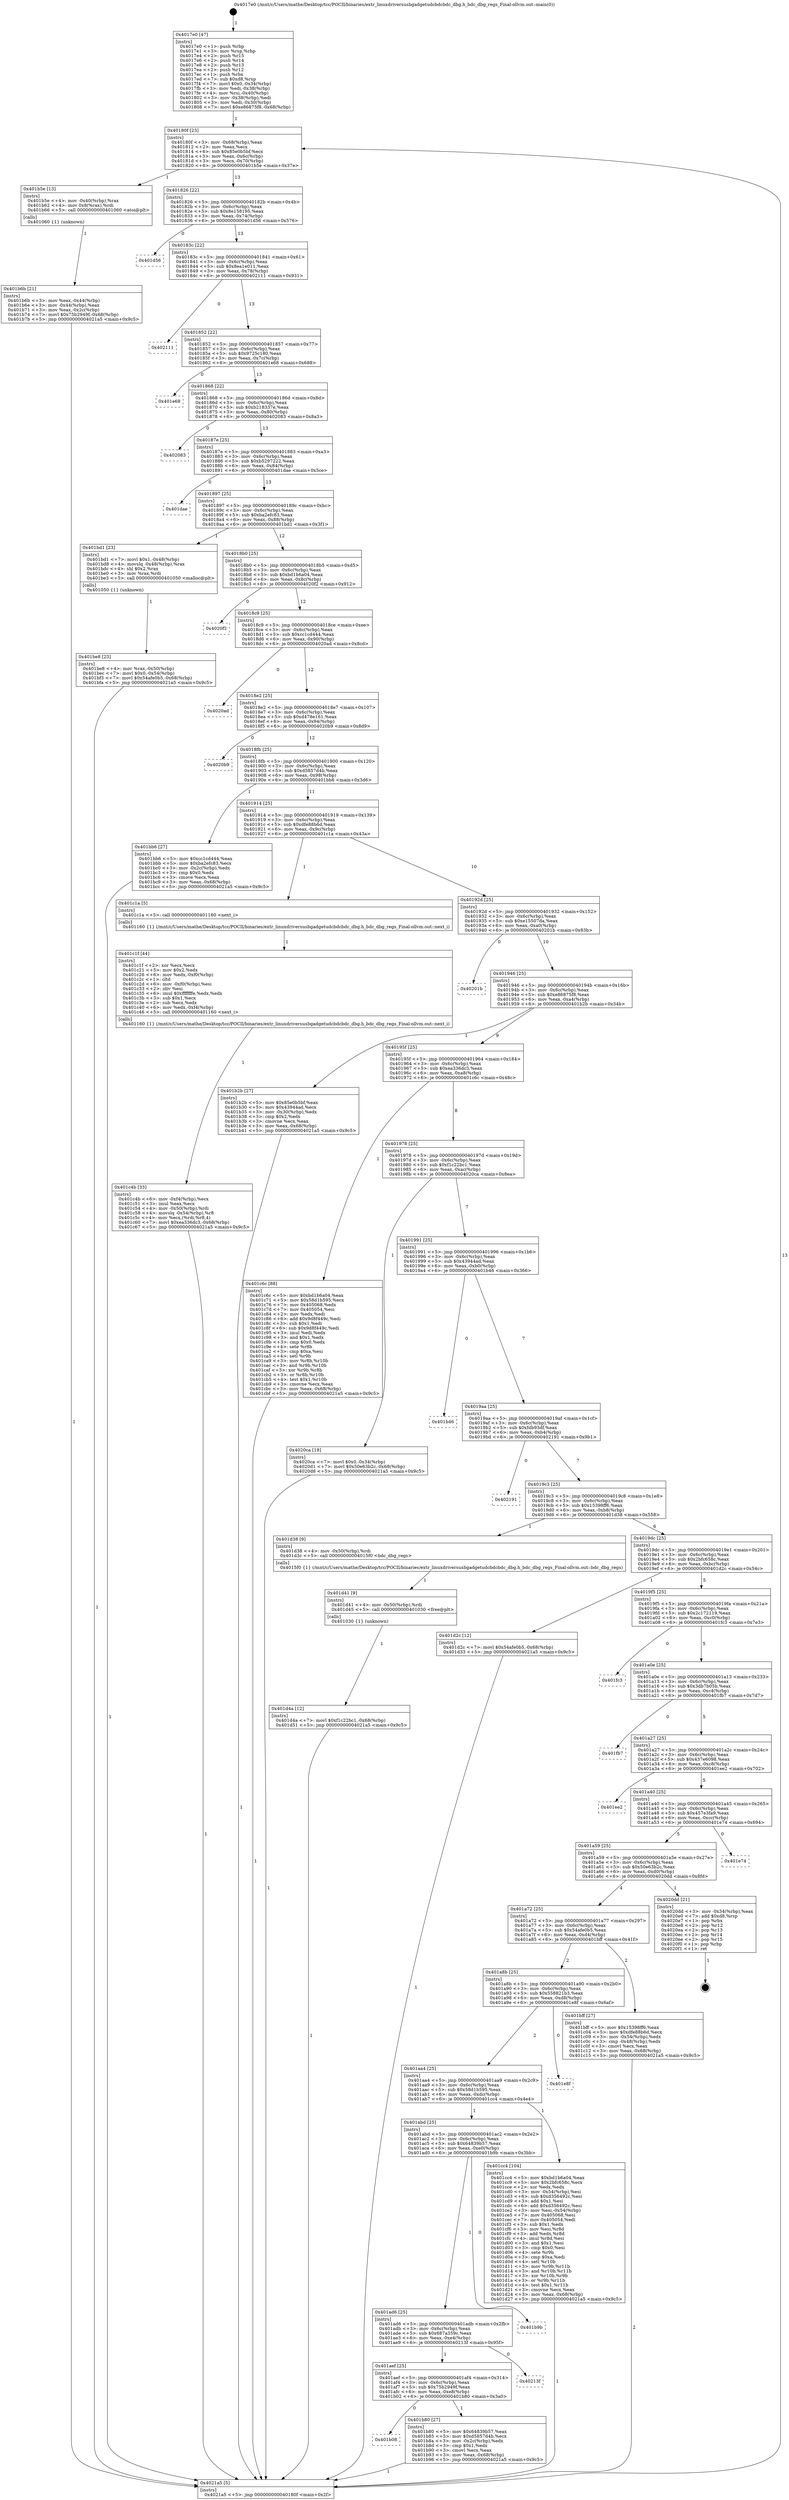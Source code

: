 digraph "0x4017e0" {
  label = "0x4017e0 (/mnt/c/Users/mathe/Desktop/tcc/POCII/binaries/extr_linuxdriversusbgadgetudcbdcbdc_dbg.h_bdc_dbg_regs_Final-ollvm.out::main(0))"
  labelloc = "t"
  node[shape=record]

  Entry [label="",width=0.3,height=0.3,shape=circle,fillcolor=black,style=filled]
  "0x40180f" [label="{
     0x40180f [23]\l
     | [instrs]\l
     &nbsp;&nbsp;0x40180f \<+3\>: mov -0x68(%rbp),%eax\l
     &nbsp;&nbsp;0x401812 \<+2\>: mov %eax,%ecx\l
     &nbsp;&nbsp;0x401814 \<+6\>: sub $0x85e0b5bf,%ecx\l
     &nbsp;&nbsp;0x40181a \<+3\>: mov %eax,-0x6c(%rbp)\l
     &nbsp;&nbsp;0x40181d \<+3\>: mov %ecx,-0x70(%rbp)\l
     &nbsp;&nbsp;0x401820 \<+6\>: je 0000000000401b5e \<main+0x37e\>\l
  }"]
  "0x401b5e" [label="{
     0x401b5e [13]\l
     | [instrs]\l
     &nbsp;&nbsp;0x401b5e \<+4\>: mov -0x40(%rbp),%rax\l
     &nbsp;&nbsp;0x401b62 \<+4\>: mov 0x8(%rax),%rdi\l
     &nbsp;&nbsp;0x401b66 \<+5\>: call 0000000000401060 \<atoi@plt\>\l
     | [calls]\l
     &nbsp;&nbsp;0x401060 \{1\} (unknown)\l
  }"]
  "0x401826" [label="{
     0x401826 [22]\l
     | [instrs]\l
     &nbsp;&nbsp;0x401826 \<+5\>: jmp 000000000040182b \<main+0x4b\>\l
     &nbsp;&nbsp;0x40182b \<+3\>: mov -0x6c(%rbp),%eax\l
     &nbsp;&nbsp;0x40182e \<+5\>: sub $0x8e158195,%eax\l
     &nbsp;&nbsp;0x401833 \<+3\>: mov %eax,-0x74(%rbp)\l
     &nbsp;&nbsp;0x401836 \<+6\>: je 0000000000401d56 \<main+0x576\>\l
  }"]
  Exit [label="",width=0.3,height=0.3,shape=circle,fillcolor=black,style=filled,peripheries=2]
  "0x401d56" [label="{
     0x401d56\l
  }", style=dashed]
  "0x40183c" [label="{
     0x40183c [22]\l
     | [instrs]\l
     &nbsp;&nbsp;0x40183c \<+5\>: jmp 0000000000401841 \<main+0x61\>\l
     &nbsp;&nbsp;0x401841 \<+3\>: mov -0x6c(%rbp),%eax\l
     &nbsp;&nbsp;0x401844 \<+5\>: sub $0x8ea1e011,%eax\l
     &nbsp;&nbsp;0x401849 \<+3\>: mov %eax,-0x78(%rbp)\l
     &nbsp;&nbsp;0x40184c \<+6\>: je 0000000000402111 \<main+0x931\>\l
  }"]
  "0x401d4a" [label="{
     0x401d4a [12]\l
     | [instrs]\l
     &nbsp;&nbsp;0x401d4a \<+7\>: movl $0xf1c22bc1,-0x68(%rbp)\l
     &nbsp;&nbsp;0x401d51 \<+5\>: jmp 00000000004021a5 \<main+0x9c5\>\l
  }"]
  "0x402111" [label="{
     0x402111\l
  }", style=dashed]
  "0x401852" [label="{
     0x401852 [22]\l
     | [instrs]\l
     &nbsp;&nbsp;0x401852 \<+5\>: jmp 0000000000401857 \<main+0x77\>\l
     &nbsp;&nbsp;0x401857 \<+3\>: mov -0x6c(%rbp),%eax\l
     &nbsp;&nbsp;0x40185a \<+5\>: sub $0x9725c180,%eax\l
     &nbsp;&nbsp;0x40185f \<+3\>: mov %eax,-0x7c(%rbp)\l
     &nbsp;&nbsp;0x401862 \<+6\>: je 0000000000401e68 \<main+0x688\>\l
  }"]
  "0x401d41" [label="{
     0x401d41 [9]\l
     | [instrs]\l
     &nbsp;&nbsp;0x401d41 \<+4\>: mov -0x50(%rbp),%rdi\l
     &nbsp;&nbsp;0x401d45 \<+5\>: call 0000000000401030 \<free@plt\>\l
     | [calls]\l
     &nbsp;&nbsp;0x401030 \{1\} (unknown)\l
  }"]
  "0x401e68" [label="{
     0x401e68\l
  }", style=dashed]
  "0x401868" [label="{
     0x401868 [22]\l
     | [instrs]\l
     &nbsp;&nbsp;0x401868 \<+5\>: jmp 000000000040186d \<main+0x8d\>\l
     &nbsp;&nbsp;0x40186d \<+3\>: mov -0x6c(%rbp),%eax\l
     &nbsp;&nbsp;0x401870 \<+5\>: sub $0xb218337e,%eax\l
     &nbsp;&nbsp;0x401875 \<+3\>: mov %eax,-0x80(%rbp)\l
     &nbsp;&nbsp;0x401878 \<+6\>: je 0000000000402083 \<main+0x8a3\>\l
  }"]
  "0x401c4b" [label="{
     0x401c4b [33]\l
     | [instrs]\l
     &nbsp;&nbsp;0x401c4b \<+6\>: mov -0xf4(%rbp),%ecx\l
     &nbsp;&nbsp;0x401c51 \<+3\>: imul %eax,%ecx\l
     &nbsp;&nbsp;0x401c54 \<+4\>: mov -0x50(%rbp),%rdi\l
     &nbsp;&nbsp;0x401c58 \<+4\>: movslq -0x54(%rbp),%r8\l
     &nbsp;&nbsp;0x401c5c \<+4\>: mov %ecx,(%rdi,%r8,4)\l
     &nbsp;&nbsp;0x401c60 \<+7\>: movl $0xea336dc3,-0x68(%rbp)\l
     &nbsp;&nbsp;0x401c67 \<+5\>: jmp 00000000004021a5 \<main+0x9c5\>\l
  }"]
  "0x402083" [label="{
     0x402083\l
  }", style=dashed]
  "0x40187e" [label="{
     0x40187e [25]\l
     | [instrs]\l
     &nbsp;&nbsp;0x40187e \<+5\>: jmp 0000000000401883 \<main+0xa3\>\l
     &nbsp;&nbsp;0x401883 \<+3\>: mov -0x6c(%rbp),%eax\l
     &nbsp;&nbsp;0x401886 \<+5\>: sub $0xb5297222,%eax\l
     &nbsp;&nbsp;0x40188b \<+6\>: mov %eax,-0x84(%rbp)\l
     &nbsp;&nbsp;0x401891 \<+6\>: je 0000000000401dae \<main+0x5ce\>\l
  }"]
  "0x401c1f" [label="{
     0x401c1f [44]\l
     | [instrs]\l
     &nbsp;&nbsp;0x401c1f \<+2\>: xor %ecx,%ecx\l
     &nbsp;&nbsp;0x401c21 \<+5\>: mov $0x2,%edx\l
     &nbsp;&nbsp;0x401c26 \<+6\>: mov %edx,-0xf0(%rbp)\l
     &nbsp;&nbsp;0x401c2c \<+1\>: cltd\l
     &nbsp;&nbsp;0x401c2d \<+6\>: mov -0xf0(%rbp),%esi\l
     &nbsp;&nbsp;0x401c33 \<+2\>: idiv %esi\l
     &nbsp;&nbsp;0x401c35 \<+6\>: imul $0xfffffffe,%edx,%edx\l
     &nbsp;&nbsp;0x401c3b \<+3\>: sub $0x1,%ecx\l
     &nbsp;&nbsp;0x401c3e \<+2\>: sub %ecx,%edx\l
     &nbsp;&nbsp;0x401c40 \<+6\>: mov %edx,-0xf4(%rbp)\l
     &nbsp;&nbsp;0x401c46 \<+5\>: call 0000000000401160 \<next_i\>\l
     | [calls]\l
     &nbsp;&nbsp;0x401160 \{1\} (/mnt/c/Users/mathe/Desktop/tcc/POCII/binaries/extr_linuxdriversusbgadgetudcbdcbdc_dbg.h_bdc_dbg_regs_Final-ollvm.out::next_i)\l
  }"]
  "0x401dae" [label="{
     0x401dae\l
  }", style=dashed]
  "0x401897" [label="{
     0x401897 [25]\l
     | [instrs]\l
     &nbsp;&nbsp;0x401897 \<+5\>: jmp 000000000040189c \<main+0xbc\>\l
     &nbsp;&nbsp;0x40189c \<+3\>: mov -0x6c(%rbp),%eax\l
     &nbsp;&nbsp;0x40189f \<+5\>: sub $0xba2efc83,%eax\l
     &nbsp;&nbsp;0x4018a4 \<+6\>: mov %eax,-0x88(%rbp)\l
     &nbsp;&nbsp;0x4018aa \<+6\>: je 0000000000401bd1 \<main+0x3f1\>\l
  }"]
  "0x401be8" [label="{
     0x401be8 [23]\l
     | [instrs]\l
     &nbsp;&nbsp;0x401be8 \<+4\>: mov %rax,-0x50(%rbp)\l
     &nbsp;&nbsp;0x401bec \<+7\>: movl $0x0,-0x54(%rbp)\l
     &nbsp;&nbsp;0x401bf3 \<+7\>: movl $0x54afe0b5,-0x68(%rbp)\l
     &nbsp;&nbsp;0x401bfa \<+5\>: jmp 00000000004021a5 \<main+0x9c5\>\l
  }"]
  "0x401bd1" [label="{
     0x401bd1 [23]\l
     | [instrs]\l
     &nbsp;&nbsp;0x401bd1 \<+7\>: movl $0x1,-0x48(%rbp)\l
     &nbsp;&nbsp;0x401bd8 \<+4\>: movslq -0x48(%rbp),%rax\l
     &nbsp;&nbsp;0x401bdc \<+4\>: shl $0x2,%rax\l
     &nbsp;&nbsp;0x401be0 \<+3\>: mov %rax,%rdi\l
     &nbsp;&nbsp;0x401be3 \<+5\>: call 0000000000401050 \<malloc@plt\>\l
     | [calls]\l
     &nbsp;&nbsp;0x401050 \{1\} (unknown)\l
  }"]
  "0x4018b0" [label="{
     0x4018b0 [25]\l
     | [instrs]\l
     &nbsp;&nbsp;0x4018b0 \<+5\>: jmp 00000000004018b5 \<main+0xd5\>\l
     &nbsp;&nbsp;0x4018b5 \<+3\>: mov -0x6c(%rbp),%eax\l
     &nbsp;&nbsp;0x4018b8 \<+5\>: sub $0xbd1b6a04,%eax\l
     &nbsp;&nbsp;0x4018bd \<+6\>: mov %eax,-0x8c(%rbp)\l
     &nbsp;&nbsp;0x4018c3 \<+6\>: je 00000000004020f2 \<main+0x912\>\l
  }"]
  "0x401b08" [label="{
     0x401b08\l
  }", style=dashed]
  "0x4020f2" [label="{
     0x4020f2\l
  }", style=dashed]
  "0x4018c9" [label="{
     0x4018c9 [25]\l
     | [instrs]\l
     &nbsp;&nbsp;0x4018c9 \<+5\>: jmp 00000000004018ce \<main+0xee\>\l
     &nbsp;&nbsp;0x4018ce \<+3\>: mov -0x6c(%rbp),%eax\l
     &nbsp;&nbsp;0x4018d1 \<+5\>: sub $0xcc1cd444,%eax\l
     &nbsp;&nbsp;0x4018d6 \<+6\>: mov %eax,-0x90(%rbp)\l
     &nbsp;&nbsp;0x4018dc \<+6\>: je 00000000004020ad \<main+0x8cd\>\l
  }"]
  "0x401b80" [label="{
     0x401b80 [27]\l
     | [instrs]\l
     &nbsp;&nbsp;0x401b80 \<+5\>: mov $0x64839b57,%eax\l
     &nbsp;&nbsp;0x401b85 \<+5\>: mov $0xd5857d4b,%ecx\l
     &nbsp;&nbsp;0x401b8a \<+3\>: mov -0x2c(%rbp),%edx\l
     &nbsp;&nbsp;0x401b8d \<+3\>: cmp $0x1,%edx\l
     &nbsp;&nbsp;0x401b90 \<+3\>: cmovl %ecx,%eax\l
     &nbsp;&nbsp;0x401b93 \<+3\>: mov %eax,-0x68(%rbp)\l
     &nbsp;&nbsp;0x401b96 \<+5\>: jmp 00000000004021a5 \<main+0x9c5\>\l
  }"]
  "0x4020ad" [label="{
     0x4020ad\l
  }", style=dashed]
  "0x4018e2" [label="{
     0x4018e2 [25]\l
     | [instrs]\l
     &nbsp;&nbsp;0x4018e2 \<+5\>: jmp 00000000004018e7 \<main+0x107\>\l
     &nbsp;&nbsp;0x4018e7 \<+3\>: mov -0x6c(%rbp),%eax\l
     &nbsp;&nbsp;0x4018ea \<+5\>: sub $0xd478e161,%eax\l
     &nbsp;&nbsp;0x4018ef \<+6\>: mov %eax,-0x94(%rbp)\l
     &nbsp;&nbsp;0x4018f5 \<+6\>: je 00000000004020b9 \<main+0x8d9\>\l
  }"]
  "0x401aef" [label="{
     0x401aef [25]\l
     | [instrs]\l
     &nbsp;&nbsp;0x401aef \<+5\>: jmp 0000000000401af4 \<main+0x314\>\l
     &nbsp;&nbsp;0x401af4 \<+3\>: mov -0x6c(%rbp),%eax\l
     &nbsp;&nbsp;0x401af7 \<+5\>: sub $0x75b2949f,%eax\l
     &nbsp;&nbsp;0x401afc \<+6\>: mov %eax,-0xe8(%rbp)\l
     &nbsp;&nbsp;0x401b02 \<+6\>: je 0000000000401b80 \<main+0x3a0\>\l
  }"]
  "0x4020b9" [label="{
     0x4020b9\l
  }", style=dashed]
  "0x4018fb" [label="{
     0x4018fb [25]\l
     | [instrs]\l
     &nbsp;&nbsp;0x4018fb \<+5\>: jmp 0000000000401900 \<main+0x120\>\l
     &nbsp;&nbsp;0x401900 \<+3\>: mov -0x6c(%rbp),%eax\l
     &nbsp;&nbsp;0x401903 \<+5\>: sub $0xd5857d4b,%eax\l
     &nbsp;&nbsp;0x401908 \<+6\>: mov %eax,-0x98(%rbp)\l
     &nbsp;&nbsp;0x40190e \<+6\>: je 0000000000401bb6 \<main+0x3d6\>\l
  }"]
  "0x40213f" [label="{
     0x40213f\l
  }", style=dashed]
  "0x401bb6" [label="{
     0x401bb6 [27]\l
     | [instrs]\l
     &nbsp;&nbsp;0x401bb6 \<+5\>: mov $0xcc1cd444,%eax\l
     &nbsp;&nbsp;0x401bbb \<+5\>: mov $0xba2efc83,%ecx\l
     &nbsp;&nbsp;0x401bc0 \<+3\>: mov -0x2c(%rbp),%edx\l
     &nbsp;&nbsp;0x401bc3 \<+3\>: cmp $0x0,%edx\l
     &nbsp;&nbsp;0x401bc6 \<+3\>: cmove %ecx,%eax\l
     &nbsp;&nbsp;0x401bc9 \<+3\>: mov %eax,-0x68(%rbp)\l
     &nbsp;&nbsp;0x401bcc \<+5\>: jmp 00000000004021a5 \<main+0x9c5\>\l
  }"]
  "0x401914" [label="{
     0x401914 [25]\l
     | [instrs]\l
     &nbsp;&nbsp;0x401914 \<+5\>: jmp 0000000000401919 \<main+0x139\>\l
     &nbsp;&nbsp;0x401919 \<+3\>: mov -0x6c(%rbp),%eax\l
     &nbsp;&nbsp;0x40191c \<+5\>: sub $0xdfe88b6d,%eax\l
     &nbsp;&nbsp;0x401921 \<+6\>: mov %eax,-0x9c(%rbp)\l
     &nbsp;&nbsp;0x401927 \<+6\>: je 0000000000401c1a \<main+0x43a\>\l
  }"]
  "0x401ad6" [label="{
     0x401ad6 [25]\l
     | [instrs]\l
     &nbsp;&nbsp;0x401ad6 \<+5\>: jmp 0000000000401adb \<main+0x2fb\>\l
     &nbsp;&nbsp;0x401adb \<+3\>: mov -0x6c(%rbp),%eax\l
     &nbsp;&nbsp;0x401ade \<+5\>: sub $0x687a359c,%eax\l
     &nbsp;&nbsp;0x401ae3 \<+6\>: mov %eax,-0xe4(%rbp)\l
     &nbsp;&nbsp;0x401ae9 \<+6\>: je 000000000040213f \<main+0x95f\>\l
  }"]
  "0x401c1a" [label="{
     0x401c1a [5]\l
     | [instrs]\l
     &nbsp;&nbsp;0x401c1a \<+5\>: call 0000000000401160 \<next_i\>\l
     | [calls]\l
     &nbsp;&nbsp;0x401160 \{1\} (/mnt/c/Users/mathe/Desktop/tcc/POCII/binaries/extr_linuxdriversusbgadgetudcbdcbdc_dbg.h_bdc_dbg_regs_Final-ollvm.out::next_i)\l
  }"]
  "0x40192d" [label="{
     0x40192d [25]\l
     | [instrs]\l
     &nbsp;&nbsp;0x40192d \<+5\>: jmp 0000000000401932 \<main+0x152\>\l
     &nbsp;&nbsp;0x401932 \<+3\>: mov -0x6c(%rbp),%eax\l
     &nbsp;&nbsp;0x401935 \<+5\>: sub $0xe15507da,%eax\l
     &nbsp;&nbsp;0x40193a \<+6\>: mov %eax,-0xa0(%rbp)\l
     &nbsp;&nbsp;0x401940 \<+6\>: je 000000000040201b \<main+0x83b\>\l
  }"]
  "0x401b9b" [label="{
     0x401b9b\l
  }", style=dashed]
  "0x40201b" [label="{
     0x40201b\l
  }", style=dashed]
  "0x401946" [label="{
     0x401946 [25]\l
     | [instrs]\l
     &nbsp;&nbsp;0x401946 \<+5\>: jmp 000000000040194b \<main+0x16b\>\l
     &nbsp;&nbsp;0x40194b \<+3\>: mov -0x6c(%rbp),%eax\l
     &nbsp;&nbsp;0x40194e \<+5\>: sub $0xe86875f8,%eax\l
     &nbsp;&nbsp;0x401953 \<+6\>: mov %eax,-0xa4(%rbp)\l
     &nbsp;&nbsp;0x401959 \<+6\>: je 0000000000401b2b \<main+0x34b\>\l
  }"]
  "0x401abd" [label="{
     0x401abd [25]\l
     | [instrs]\l
     &nbsp;&nbsp;0x401abd \<+5\>: jmp 0000000000401ac2 \<main+0x2e2\>\l
     &nbsp;&nbsp;0x401ac2 \<+3\>: mov -0x6c(%rbp),%eax\l
     &nbsp;&nbsp;0x401ac5 \<+5\>: sub $0x64839b57,%eax\l
     &nbsp;&nbsp;0x401aca \<+6\>: mov %eax,-0xe0(%rbp)\l
     &nbsp;&nbsp;0x401ad0 \<+6\>: je 0000000000401b9b \<main+0x3bb\>\l
  }"]
  "0x401b2b" [label="{
     0x401b2b [27]\l
     | [instrs]\l
     &nbsp;&nbsp;0x401b2b \<+5\>: mov $0x85e0b5bf,%eax\l
     &nbsp;&nbsp;0x401b30 \<+5\>: mov $0x43944ad,%ecx\l
     &nbsp;&nbsp;0x401b35 \<+3\>: mov -0x30(%rbp),%edx\l
     &nbsp;&nbsp;0x401b38 \<+3\>: cmp $0x2,%edx\l
     &nbsp;&nbsp;0x401b3b \<+3\>: cmovne %ecx,%eax\l
     &nbsp;&nbsp;0x401b3e \<+3\>: mov %eax,-0x68(%rbp)\l
     &nbsp;&nbsp;0x401b41 \<+5\>: jmp 00000000004021a5 \<main+0x9c5\>\l
  }"]
  "0x40195f" [label="{
     0x40195f [25]\l
     | [instrs]\l
     &nbsp;&nbsp;0x40195f \<+5\>: jmp 0000000000401964 \<main+0x184\>\l
     &nbsp;&nbsp;0x401964 \<+3\>: mov -0x6c(%rbp),%eax\l
     &nbsp;&nbsp;0x401967 \<+5\>: sub $0xea336dc3,%eax\l
     &nbsp;&nbsp;0x40196c \<+6\>: mov %eax,-0xa8(%rbp)\l
     &nbsp;&nbsp;0x401972 \<+6\>: je 0000000000401c6c \<main+0x48c\>\l
  }"]
  "0x4021a5" [label="{
     0x4021a5 [5]\l
     | [instrs]\l
     &nbsp;&nbsp;0x4021a5 \<+5\>: jmp 000000000040180f \<main+0x2f\>\l
  }"]
  "0x4017e0" [label="{
     0x4017e0 [47]\l
     | [instrs]\l
     &nbsp;&nbsp;0x4017e0 \<+1\>: push %rbp\l
     &nbsp;&nbsp;0x4017e1 \<+3\>: mov %rsp,%rbp\l
     &nbsp;&nbsp;0x4017e4 \<+2\>: push %r15\l
     &nbsp;&nbsp;0x4017e6 \<+2\>: push %r14\l
     &nbsp;&nbsp;0x4017e8 \<+2\>: push %r13\l
     &nbsp;&nbsp;0x4017ea \<+2\>: push %r12\l
     &nbsp;&nbsp;0x4017ec \<+1\>: push %rbx\l
     &nbsp;&nbsp;0x4017ed \<+7\>: sub $0xd8,%rsp\l
     &nbsp;&nbsp;0x4017f4 \<+7\>: movl $0x0,-0x34(%rbp)\l
     &nbsp;&nbsp;0x4017fb \<+3\>: mov %edi,-0x38(%rbp)\l
     &nbsp;&nbsp;0x4017fe \<+4\>: mov %rsi,-0x40(%rbp)\l
     &nbsp;&nbsp;0x401802 \<+3\>: mov -0x38(%rbp),%edi\l
     &nbsp;&nbsp;0x401805 \<+3\>: mov %edi,-0x30(%rbp)\l
     &nbsp;&nbsp;0x401808 \<+7\>: movl $0xe86875f8,-0x68(%rbp)\l
  }"]
  "0x401b6b" [label="{
     0x401b6b [21]\l
     | [instrs]\l
     &nbsp;&nbsp;0x401b6b \<+3\>: mov %eax,-0x44(%rbp)\l
     &nbsp;&nbsp;0x401b6e \<+3\>: mov -0x44(%rbp),%eax\l
     &nbsp;&nbsp;0x401b71 \<+3\>: mov %eax,-0x2c(%rbp)\l
     &nbsp;&nbsp;0x401b74 \<+7\>: movl $0x75b2949f,-0x68(%rbp)\l
     &nbsp;&nbsp;0x401b7b \<+5\>: jmp 00000000004021a5 \<main+0x9c5\>\l
  }"]
  "0x401cc4" [label="{
     0x401cc4 [104]\l
     | [instrs]\l
     &nbsp;&nbsp;0x401cc4 \<+5\>: mov $0xbd1b6a04,%eax\l
     &nbsp;&nbsp;0x401cc9 \<+5\>: mov $0x2bfc658c,%ecx\l
     &nbsp;&nbsp;0x401cce \<+2\>: xor %edx,%edx\l
     &nbsp;&nbsp;0x401cd0 \<+3\>: mov -0x54(%rbp),%esi\l
     &nbsp;&nbsp;0x401cd3 \<+6\>: sub $0xd356492c,%esi\l
     &nbsp;&nbsp;0x401cd9 \<+3\>: add $0x1,%esi\l
     &nbsp;&nbsp;0x401cdc \<+6\>: add $0xd356492c,%esi\l
     &nbsp;&nbsp;0x401ce2 \<+3\>: mov %esi,-0x54(%rbp)\l
     &nbsp;&nbsp;0x401ce5 \<+7\>: mov 0x405068,%esi\l
     &nbsp;&nbsp;0x401cec \<+7\>: mov 0x405054,%edi\l
     &nbsp;&nbsp;0x401cf3 \<+3\>: sub $0x1,%edx\l
     &nbsp;&nbsp;0x401cf6 \<+3\>: mov %esi,%r8d\l
     &nbsp;&nbsp;0x401cf9 \<+3\>: add %edx,%r8d\l
     &nbsp;&nbsp;0x401cfc \<+4\>: imul %r8d,%esi\l
     &nbsp;&nbsp;0x401d00 \<+3\>: and $0x1,%esi\l
     &nbsp;&nbsp;0x401d03 \<+3\>: cmp $0x0,%esi\l
     &nbsp;&nbsp;0x401d06 \<+4\>: sete %r9b\l
     &nbsp;&nbsp;0x401d0a \<+3\>: cmp $0xa,%edi\l
     &nbsp;&nbsp;0x401d0d \<+4\>: setl %r10b\l
     &nbsp;&nbsp;0x401d11 \<+3\>: mov %r9b,%r11b\l
     &nbsp;&nbsp;0x401d14 \<+3\>: and %r10b,%r11b\l
     &nbsp;&nbsp;0x401d17 \<+3\>: xor %r10b,%r9b\l
     &nbsp;&nbsp;0x401d1a \<+3\>: or %r9b,%r11b\l
     &nbsp;&nbsp;0x401d1d \<+4\>: test $0x1,%r11b\l
     &nbsp;&nbsp;0x401d21 \<+3\>: cmovne %ecx,%eax\l
     &nbsp;&nbsp;0x401d24 \<+3\>: mov %eax,-0x68(%rbp)\l
     &nbsp;&nbsp;0x401d27 \<+5\>: jmp 00000000004021a5 \<main+0x9c5\>\l
  }"]
  "0x401c6c" [label="{
     0x401c6c [88]\l
     | [instrs]\l
     &nbsp;&nbsp;0x401c6c \<+5\>: mov $0xbd1b6a04,%eax\l
     &nbsp;&nbsp;0x401c71 \<+5\>: mov $0x58d1b595,%ecx\l
     &nbsp;&nbsp;0x401c76 \<+7\>: mov 0x405068,%edx\l
     &nbsp;&nbsp;0x401c7d \<+7\>: mov 0x405054,%esi\l
     &nbsp;&nbsp;0x401c84 \<+2\>: mov %edx,%edi\l
     &nbsp;&nbsp;0x401c86 \<+6\>: add $0x9d8f449c,%edi\l
     &nbsp;&nbsp;0x401c8c \<+3\>: sub $0x1,%edi\l
     &nbsp;&nbsp;0x401c8f \<+6\>: sub $0x9d8f449c,%edi\l
     &nbsp;&nbsp;0x401c95 \<+3\>: imul %edi,%edx\l
     &nbsp;&nbsp;0x401c98 \<+3\>: and $0x1,%edx\l
     &nbsp;&nbsp;0x401c9b \<+3\>: cmp $0x0,%edx\l
     &nbsp;&nbsp;0x401c9e \<+4\>: sete %r8b\l
     &nbsp;&nbsp;0x401ca2 \<+3\>: cmp $0xa,%esi\l
     &nbsp;&nbsp;0x401ca5 \<+4\>: setl %r9b\l
     &nbsp;&nbsp;0x401ca9 \<+3\>: mov %r8b,%r10b\l
     &nbsp;&nbsp;0x401cac \<+3\>: and %r9b,%r10b\l
     &nbsp;&nbsp;0x401caf \<+3\>: xor %r9b,%r8b\l
     &nbsp;&nbsp;0x401cb2 \<+3\>: or %r8b,%r10b\l
     &nbsp;&nbsp;0x401cb5 \<+4\>: test $0x1,%r10b\l
     &nbsp;&nbsp;0x401cb9 \<+3\>: cmovne %ecx,%eax\l
     &nbsp;&nbsp;0x401cbc \<+3\>: mov %eax,-0x68(%rbp)\l
     &nbsp;&nbsp;0x401cbf \<+5\>: jmp 00000000004021a5 \<main+0x9c5\>\l
  }"]
  "0x401978" [label="{
     0x401978 [25]\l
     | [instrs]\l
     &nbsp;&nbsp;0x401978 \<+5\>: jmp 000000000040197d \<main+0x19d\>\l
     &nbsp;&nbsp;0x40197d \<+3\>: mov -0x6c(%rbp),%eax\l
     &nbsp;&nbsp;0x401980 \<+5\>: sub $0xf1c22bc1,%eax\l
     &nbsp;&nbsp;0x401985 \<+6\>: mov %eax,-0xac(%rbp)\l
     &nbsp;&nbsp;0x40198b \<+6\>: je 00000000004020ca \<main+0x8ea\>\l
  }"]
  "0x401aa4" [label="{
     0x401aa4 [25]\l
     | [instrs]\l
     &nbsp;&nbsp;0x401aa4 \<+5\>: jmp 0000000000401aa9 \<main+0x2c9\>\l
     &nbsp;&nbsp;0x401aa9 \<+3\>: mov -0x6c(%rbp),%eax\l
     &nbsp;&nbsp;0x401aac \<+5\>: sub $0x58d1b595,%eax\l
     &nbsp;&nbsp;0x401ab1 \<+6\>: mov %eax,-0xdc(%rbp)\l
     &nbsp;&nbsp;0x401ab7 \<+6\>: je 0000000000401cc4 \<main+0x4e4\>\l
  }"]
  "0x4020ca" [label="{
     0x4020ca [19]\l
     | [instrs]\l
     &nbsp;&nbsp;0x4020ca \<+7\>: movl $0x0,-0x34(%rbp)\l
     &nbsp;&nbsp;0x4020d1 \<+7\>: movl $0x50e63b2c,-0x68(%rbp)\l
     &nbsp;&nbsp;0x4020d8 \<+5\>: jmp 00000000004021a5 \<main+0x9c5\>\l
  }"]
  "0x401991" [label="{
     0x401991 [25]\l
     | [instrs]\l
     &nbsp;&nbsp;0x401991 \<+5\>: jmp 0000000000401996 \<main+0x1b6\>\l
     &nbsp;&nbsp;0x401996 \<+3\>: mov -0x6c(%rbp),%eax\l
     &nbsp;&nbsp;0x401999 \<+5\>: sub $0x43944ad,%eax\l
     &nbsp;&nbsp;0x40199e \<+6\>: mov %eax,-0xb0(%rbp)\l
     &nbsp;&nbsp;0x4019a4 \<+6\>: je 0000000000401b46 \<main+0x366\>\l
  }"]
  "0x401e8f" [label="{
     0x401e8f\l
  }", style=dashed]
  "0x401b46" [label="{
     0x401b46\l
  }", style=dashed]
  "0x4019aa" [label="{
     0x4019aa [25]\l
     | [instrs]\l
     &nbsp;&nbsp;0x4019aa \<+5\>: jmp 00000000004019af \<main+0x1cf\>\l
     &nbsp;&nbsp;0x4019af \<+3\>: mov -0x6c(%rbp),%eax\l
     &nbsp;&nbsp;0x4019b2 \<+5\>: sub $0xfdb93df,%eax\l
     &nbsp;&nbsp;0x4019b7 \<+6\>: mov %eax,-0xb4(%rbp)\l
     &nbsp;&nbsp;0x4019bd \<+6\>: je 0000000000402191 \<main+0x9b1\>\l
  }"]
  "0x401a8b" [label="{
     0x401a8b [25]\l
     | [instrs]\l
     &nbsp;&nbsp;0x401a8b \<+5\>: jmp 0000000000401a90 \<main+0x2b0\>\l
     &nbsp;&nbsp;0x401a90 \<+3\>: mov -0x6c(%rbp),%eax\l
     &nbsp;&nbsp;0x401a93 \<+5\>: sub $0x558821b3,%eax\l
     &nbsp;&nbsp;0x401a98 \<+6\>: mov %eax,-0xd8(%rbp)\l
     &nbsp;&nbsp;0x401a9e \<+6\>: je 0000000000401e8f \<main+0x6af\>\l
  }"]
  "0x402191" [label="{
     0x402191\l
  }", style=dashed]
  "0x4019c3" [label="{
     0x4019c3 [25]\l
     | [instrs]\l
     &nbsp;&nbsp;0x4019c3 \<+5\>: jmp 00000000004019c8 \<main+0x1e8\>\l
     &nbsp;&nbsp;0x4019c8 \<+3\>: mov -0x6c(%rbp),%eax\l
     &nbsp;&nbsp;0x4019cb \<+5\>: sub $0x15398ff6,%eax\l
     &nbsp;&nbsp;0x4019d0 \<+6\>: mov %eax,-0xb8(%rbp)\l
     &nbsp;&nbsp;0x4019d6 \<+6\>: je 0000000000401d38 \<main+0x558\>\l
  }"]
  "0x401bff" [label="{
     0x401bff [27]\l
     | [instrs]\l
     &nbsp;&nbsp;0x401bff \<+5\>: mov $0x15398ff6,%eax\l
     &nbsp;&nbsp;0x401c04 \<+5\>: mov $0xdfe88b6d,%ecx\l
     &nbsp;&nbsp;0x401c09 \<+3\>: mov -0x54(%rbp),%edx\l
     &nbsp;&nbsp;0x401c0c \<+3\>: cmp -0x48(%rbp),%edx\l
     &nbsp;&nbsp;0x401c0f \<+3\>: cmovl %ecx,%eax\l
     &nbsp;&nbsp;0x401c12 \<+3\>: mov %eax,-0x68(%rbp)\l
     &nbsp;&nbsp;0x401c15 \<+5\>: jmp 00000000004021a5 \<main+0x9c5\>\l
  }"]
  "0x401d38" [label="{
     0x401d38 [9]\l
     | [instrs]\l
     &nbsp;&nbsp;0x401d38 \<+4\>: mov -0x50(%rbp),%rdi\l
     &nbsp;&nbsp;0x401d3c \<+5\>: call 00000000004015f0 \<bdc_dbg_regs\>\l
     | [calls]\l
     &nbsp;&nbsp;0x4015f0 \{1\} (/mnt/c/Users/mathe/Desktop/tcc/POCII/binaries/extr_linuxdriversusbgadgetudcbdcbdc_dbg.h_bdc_dbg_regs_Final-ollvm.out::bdc_dbg_regs)\l
  }"]
  "0x4019dc" [label="{
     0x4019dc [25]\l
     | [instrs]\l
     &nbsp;&nbsp;0x4019dc \<+5\>: jmp 00000000004019e1 \<main+0x201\>\l
     &nbsp;&nbsp;0x4019e1 \<+3\>: mov -0x6c(%rbp),%eax\l
     &nbsp;&nbsp;0x4019e4 \<+5\>: sub $0x2bfc658c,%eax\l
     &nbsp;&nbsp;0x4019e9 \<+6\>: mov %eax,-0xbc(%rbp)\l
     &nbsp;&nbsp;0x4019ef \<+6\>: je 0000000000401d2c \<main+0x54c\>\l
  }"]
  "0x401a72" [label="{
     0x401a72 [25]\l
     | [instrs]\l
     &nbsp;&nbsp;0x401a72 \<+5\>: jmp 0000000000401a77 \<main+0x297\>\l
     &nbsp;&nbsp;0x401a77 \<+3\>: mov -0x6c(%rbp),%eax\l
     &nbsp;&nbsp;0x401a7a \<+5\>: sub $0x54afe0b5,%eax\l
     &nbsp;&nbsp;0x401a7f \<+6\>: mov %eax,-0xd4(%rbp)\l
     &nbsp;&nbsp;0x401a85 \<+6\>: je 0000000000401bff \<main+0x41f\>\l
  }"]
  "0x401d2c" [label="{
     0x401d2c [12]\l
     | [instrs]\l
     &nbsp;&nbsp;0x401d2c \<+7\>: movl $0x54afe0b5,-0x68(%rbp)\l
     &nbsp;&nbsp;0x401d33 \<+5\>: jmp 00000000004021a5 \<main+0x9c5\>\l
  }"]
  "0x4019f5" [label="{
     0x4019f5 [25]\l
     | [instrs]\l
     &nbsp;&nbsp;0x4019f5 \<+5\>: jmp 00000000004019fa \<main+0x21a\>\l
     &nbsp;&nbsp;0x4019fa \<+3\>: mov -0x6c(%rbp),%eax\l
     &nbsp;&nbsp;0x4019fd \<+5\>: sub $0x2c172119,%eax\l
     &nbsp;&nbsp;0x401a02 \<+6\>: mov %eax,-0xc0(%rbp)\l
     &nbsp;&nbsp;0x401a08 \<+6\>: je 0000000000401fc3 \<main+0x7e3\>\l
  }"]
  "0x4020dd" [label="{
     0x4020dd [21]\l
     | [instrs]\l
     &nbsp;&nbsp;0x4020dd \<+3\>: mov -0x34(%rbp),%eax\l
     &nbsp;&nbsp;0x4020e0 \<+7\>: add $0xd8,%rsp\l
     &nbsp;&nbsp;0x4020e7 \<+1\>: pop %rbx\l
     &nbsp;&nbsp;0x4020e8 \<+2\>: pop %r12\l
     &nbsp;&nbsp;0x4020ea \<+2\>: pop %r13\l
     &nbsp;&nbsp;0x4020ec \<+2\>: pop %r14\l
     &nbsp;&nbsp;0x4020ee \<+2\>: pop %r15\l
     &nbsp;&nbsp;0x4020f0 \<+1\>: pop %rbp\l
     &nbsp;&nbsp;0x4020f1 \<+1\>: ret\l
  }"]
  "0x401fc3" [label="{
     0x401fc3\l
  }", style=dashed]
  "0x401a0e" [label="{
     0x401a0e [25]\l
     | [instrs]\l
     &nbsp;&nbsp;0x401a0e \<+5\>: jmp 0000000000401a13 \<main+0x233\>\l
     &nbsp;&nbsp;0x401a13 \<+3\>: mov -0x6c(%rbp),%eax\l
     &nbsp;&nbsp;0x401a16 \<+5\>: sub $0x3db7b05b,%eax\l
     &nbsp;&nbsp;0x401a1b \<+6\>: mov %eax,-0xc4(%rbp)\l
     &nbsp;&nbsp;0x401a21 \<+6\>: je 0000000000401fb7 \<main+0x7d7\>\l
  }"]
  "0x401a59" [label="{
     0x401a59 [25]\l
     | [instrs]\l
     &nbsp;&nbsp;0x401a59 \<+5\>: jmp 0000000000401a5e \<main+0x27e\>\l
     &nbsp;&nbsp;0x401a5e \<+3\>: mov -0x6c(%rbp),%eax\l
     &nbsp;&nbsp;0x401a61 \<+5\>: sub $0x50e63b2c,%eax\l
     &nbsp;&nbsp;0x401a66 \<+6\>: mov %eax,-0xd0(%rbp)\l
     &nbsp;&nbsp;0x401a6c \<+6\>: je 00000000004020dd \<main+0x8fd\>\l
  }"]
  "0x401fb7" [label="{
     0x401fb7\l
  }", style=dashed]
  "0x401a27" [label="{
     0x401a27 [25]\l
     | [instrs]\l
     &nbsp;&nbsp;0x401a27 \<+5\>: jmp 0000000000401a2c \<main+0x24c\>\l
     &nbsp;&nbsp;0x401a2c \<+3\>: mov -0x6c(%rbp),%eax\l
     &nbsp;&nbsp;0x401a2f \<+5\>: sub $0x437e6098,%eax\l
     &nbsp;&nbsp;0x401a34 \<+6\>: mov %eax,-0xc8(%rbp)\l
     &nbsp;&nbsp;0x401a3a \<+6\>: je 0000000000401ee2 \<main+0x702\>\l
  }"]
  "0x401e74" [label="{
     0x401e74\l
  }", style=dashed]
  "0x401ee2" [label="{
     0x401ee2\l
  }", style=dashed]
  "0x401a40" [label="{
     0x401a40 [25]\l
     | [instrs]\l
     &nbsp;&nbsp;0x401a40 \<+5\>: jmp 0000000000401a45 \<main+0x265\>\l
     &nbsp;&nbsp;0x401a45 \<+3\>: mov -0x6c(%rbp),%eax\l
     &nbsp;&nbsp;0x401a48 \<+5\>: sub $0x457e3fa9,%eax\l
     &nbsp;&nbsp;0x401a4d \<+6\>: mov %eax,-0xcc(%rbp)\l
     &nbsp;&nbsp;0x401a53 \<+6\>: je 0000000000401e74 \<main+0x694\>\l
  }"]
  Entry -> "0x4017e0" [label=" 1"]
  "0x40180f" -> "0x401b5e" [label=" 1"]
  "0x40180f" -> "0x401826" [label=" 13"]
  "0x4020dd" -> Exit [label=" 1"]
  "0x401826" -> "0x401d56" [label=" 0"]
  "0x401826" -> "0x40183c" [label=" 13"]
  "0x4020ca" -> "0x4021a5" [label=" 1"]
  "0x40183c" -> "0x402111" [label=" 0"]
  "0x40183c" -> "0x401852" [label=" 13"]
  "0x401d4a" -> "0x4021a5" [label=" 1"]
  "0x401852" -> "0x401e68" [label=" 0"]
  "0x401852" -> "0x401868" [label=" 13"]
  "0x401d41" -> "0x401d4a" [label=" 1"]
  "0x401868" -> "0x402083" [label=" 0"]
  "0x401868" -> "0x40187e" [label=" 13"]
  "0x401d38" -> "0x401d41" [label=" 1"]
  "0x40187e" -> "0x401dae" [label=" 0"]
  "0x40187e" -> "0x401897" [label=" 13"]
  "0x401d2c" -> "0x4021a5" [label=" 1"]
  "0x401897" -> "0x401bd1" [label=" 1"]
  "0x401897" -> "0x4018b0" [label=" 12"]
  "0x401cc4" -> "0x4021a5" [label=" 1"]
  "0x4018b0" -> "0x4020f2" [label=" 0"]
  "0x4018b0" -> "0x4018c9" [label=" 12"]
  "0x401c6c" -> "0x4021a5" [label=" 1"]
  "0x4018c9" -> "0x4020ad" [label=" 0"]
  "0x4018c9" -> "0x4018e2" [label=" 12"]
  "0x401c4b" -> "0x4021a5" [label=" 1"]
  "0x4018e2" -> "0x4020b9" [label=" 0"]
  "0x4018e2" -> "0x4018fb" [label=" 12"]
  "0x401c1a" -> "0x401c1f" [label=" 1"]
  "0x4018fb" -> "0x401bb6" [label=" 1"]
  "0x4018fb" -> "0x401914" [label=" 11"]
  "0x401bff" -> "0x4021a5" [label=" 2"]
  "0x401914" -> "0x401c1a" [label=" 1"]
  "0x401914" -> "0x40192d" [label=" 10"]
  "0x401bd1" -> "0x401be8" [label=" 1"]
  "0x40192d" -> "0x40201b" [label=" 0"]
  "0x40192d" -> "0x401946" [label=" 10"]
  "0x401bb6" -> "0x4021a5" [label=" 1"]
  "0x401946" -> "0x401b2b" [label=" 1"]
  "0x401946" -> "0x40195f" [label=" 9"]
  "0x401b2b" -> "0x4021a5" [label=" 1"]
  "0x4017e0" -> "0x40180f" [label=" 1"]
  "0x4021a5" -> "0x40180f" [label=" 13"]
  "0x401b5e" -> "0x401b6b" [label=" 1"]
  "0x401b6b" -> "0x4021a5" [label=" 1"]
  "0x401aef" -> "0x401b08" [label=" 0"]
  "0x40195f" -> "0x401c6c" [label=" 1"]
  "0x40195f" -> "0x401978" [label=" 8"]
  "0x401aef" -> "0x401b80" [label=" 1"]
  "0x401978" -> "0x4020ca" [label=" 1"]
  "0x401978" -> "0x401991" [label=" 7"]
  "0x401ad6" -> "0x401aef" [label=" 1"]
  "0x401991" -> "0x401b46" [label=" 0"]
  "0x401991" -> "0x4019aa" [label=" 7"]
  "0x401ad6" -> "0x40213f" [label=" 0"]
  "0x4019aa" -> "0x402191" [label=" 0"]
  "0x4019aa" -> "0x4019c3" [label=" 7"]
  "0x401abd" -> "0x401ad6" [label=" 1"]
  "0x4019c3" -> "0x401d38" [label=" 1"]
  "0x4019c3" -> "0x4019dc" [label=" 6"]
  "0x401abd" -> "0x401b9b" [label=" 0"]
  "0x4019dc" -> "0x401d2c" [label=" 1"]
  "0x4019dc" -> "0x4019f5" [label=" 5"]
  "0x401aa4" -> "0x401abd" [label=" 1"]
  "0x4019f5" -> "0x401fc3" [label=" 0"]
  "0x4019f5" -> "0x401a0e" [label=" 5"]
  "0x401aa4" -> "0x401cc4" [label=" 1"]
  "0x401a0e" -> "0x401fb7" [label=" 0"]
  "0x401a0e" -> "0x401a27" [label=" 5"]
  "0x401a8b" -> "0x401aa4" [label=" 2"]
  "0x401a27" -> "0x401ee2" [label=" 0"]
  "0x401a27" -> "0x401a40" [label=" 5"]
  "0x401a8b" -> "0x401e8f" [label=" 0"]
  "0x401a40" -> "0x401e74" [label=" 0"]
  "0x401a40" -> "0x401a59" [label=" 5"]
  "0x401c1f" -> "0x401c4b" [label=" 1"]
  "0x401a59" -> "0x4020dd" [label=" 1"]
  "0x401a59" -> "0x401a72" [label=" 4"]
  "0x401b80" -> "0x4021a5" [label=" 1"]
  "0x401a72" -> "0x401bff" [label=" 2"]
  "0x401a72" -> "0x401a8b" [label=" 2"]
  "0x401be8" -> "0x4021a5" [label=" 1"]
}
